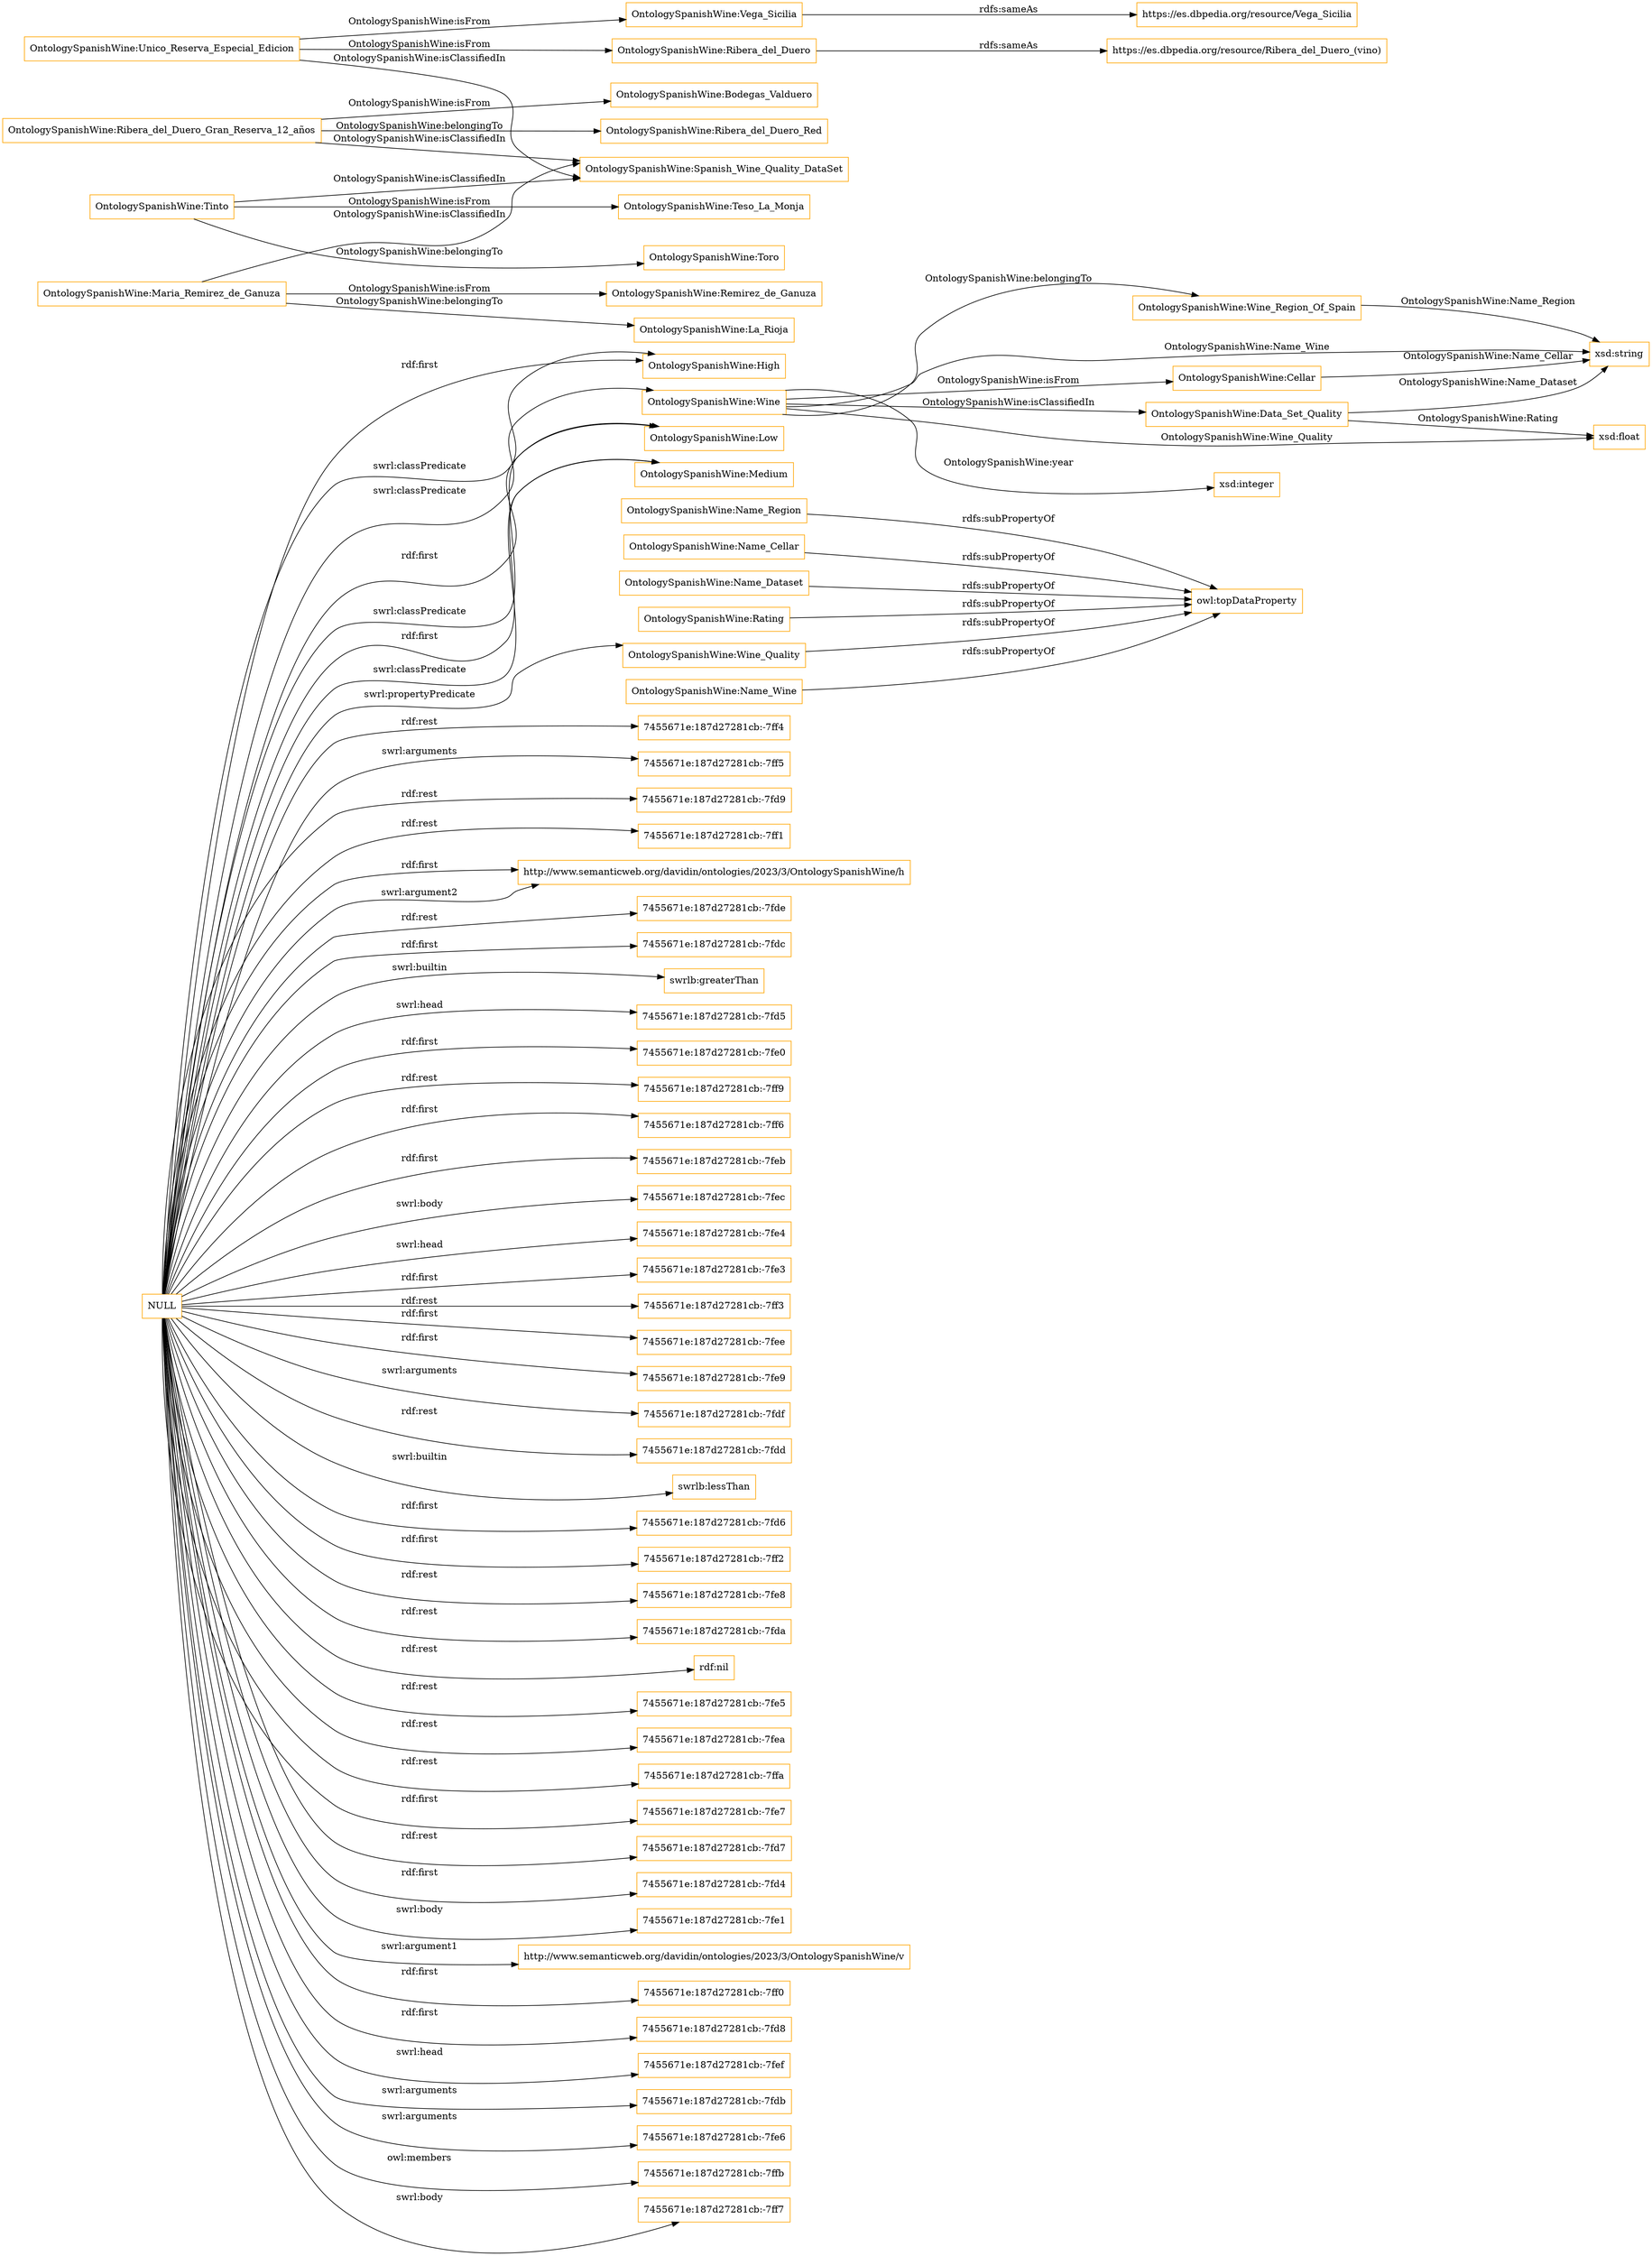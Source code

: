 digraph ar2dtool_diagram { 
rankdir=LR;
size="1501"
node [shape = rectangle, color="orange"]; "OntologySpanishWine:High" "OntologySpanishWine:Wine_Region_Of_Spain" "OntologySpanishWine:Wine" "OntologySpanishWine:Cellar" "OntologySpanishWine:Data_Set_Quality" "OntologySpanishWine:Low" "OntologySpanishWine:Medium" ; /*classes style*/
	"OntologySpanishWine:Name_Region" -> "owl:topDataProperty" [ label = "rdfs:subPropertyOf" ];
	"OntologySpanishWine:Name_Cellar" -> "owl:topDataProperty" [ label = "rdfs:subPropertyOf" ];
	"OntologySpanishWine:Name_Dataset" -> "owl:topDataProperty" [ label = "rdfs:subPropertyOf" ];
	"OntologySpanishWine:Rating" -> "owl:topDataProperty" [ label = "rdfs:subPropertyOf" ];
	"OntologySpanishWine:Wine_Quality" -> "owl:topDataProperty" [ label = "rdfs:subPropertyOf" ];
	"OntologySpanishWine:Unico_Reserva_Especial_Edicion" -> "OntologySpanishWine:Vega_Sicilia" [ label = "OntologySpanishWine:isFrom" ];
	"OntologySpanishWine:Unico_Reserva_Especial_Edicion" -> "OntologySpanishWine:Spanish_Wine_Quality_DataSet" [ label = "OntologySpanishWine:isClassifiedIn" ];
	"OntologySpanishWine:Unico_Reserva_Especial_Edicion" -> "OntologySpanishWine:Ribera_del_Duero" [ label = "OntologySpanishWine:isFrom" ];
	"OntologySpanishWine:Ribera_del_Duero_Gran_Reserva_12_años" -> "OntologySpanishWine:Bodegas_Valduero" [ label = "OntologySpanishWine:isFrom" ];
	"OntologySpanishWine:Ribera_del_Duero_Gran_Reserva_12_años" -> "OntologySpanishWine:Ribera_del_Duero_Red" [ label = "OntologySpanishWine:belongingTo" ];
	"OntologySpanishWine:Ribera_del_Duero_Gran_Reserva_12_años" -> "OntologySpanishWine:Spanish_Wine_Quality_DataSet" [ label = "OntologySpanishWine:isClassifiedIn" ];
	"OntologySpanishWine:Tinto" -> "OntologySpanishWine:Spanish_Wine_Quality_DataSet" [ label = "OntologySpanishWine:isClassifiedIn" ];
	"OntologySpanishWine:Tinto" -> "OntologySpanishWine:Teso_La_Monja" [ label = "OntologySpanishWine:isFrom" ];
	"OntologySpanishWine:Tinto" -> "OntologySpanishWine:Toro" [ label = "OntologySpanishWine:belongingTo" ];
	"OntologySpanishWine:Vega_Sicilia" -> "https://es.dbpedia.org/resource/Vega_Sicilia" [ label = "rdfs:sameAs" ];
	"OntologySpanishWine:Ribera_del_Duero" -> "https://es.dbpedia.org/resource/Ribera_del_Duero_(vino)" [ label = "rdfs:sameAs" ];
	"NULL" -> "7455671e:187d27281cb:-7ff4" [ label = "rdf:rest" ];
	"NULL" -> "7455671e:187d27281cb:-7ff5" [ label = "swrl:arguments" ];
	"NULL" -> "7455671e:187d27281cb:-7fd9" [ label = "rdf:rest" ];
	"NULL" -> "7455671e:187d27281cb:-7ff1" [ label = "rdf:rest" ];
	"NULL" -> "http://www.semanticweb.org/davidin/ontologies/2023/3/OntologySpanishWine/h" [ label = "rdf:first" ];
	"NULL" -> "7455671e:187d27281cb:-7fde" [ label = "rdf:rest" ];
	"NULL" -> "OntologySpanishWine:Low" [ label = "rdf:first" ];
	"NULL" -> "7455671e:187d27281cb:-7fdc" [ label = "rdf:first" ];
	"NULL" -> "swrlb:greaterThan" [ label = "swrl:builtin" ];
	"NULL" -> "7455671e:187d27281cb:-7fd5" [ label = "swrl:head" ];
	"NULL" -> "7455671e:187d27281cb:-7fe0" [ label = "rdf:first" ];
	"NULL" -> "7455671e:187d27281cb:-7ff9" [ label = "rdf:rest" ];
	"NULL" -> "7455671e:187d27281cb:-7ff6" [ label = "rdf:first" ];
	"NULL" -> "7455671e:187d27281cb:-7feb" [ label = "rdf:first" ];
	"NULL" -> "7455671e:187d27281cb:-7fec" [ label = "swrl:body" ];
	"NULL" -> "7455671e:187d27281cb:-7fe4" [ label = "swrl:head" ];
	"NULL" -> "7455671e:187d27281cb:-7fe3" [ label = "rdf:first" ];
	"NULL" -> "7455671e:187d27281cb:-7ff3" [ label = "rdf:rest" ];
	"NULL" -> "7455671e:187d27281cb:-7fee" [ label = "rdf:first" ];
	"NULL" -> "7455671e:187d27281cb:-7fe9" [ label = "rdf:first" ];
	"NULL" -> "7455671e:187d27281cb:-7fdf" [ label = "swrl:arguments" ];
	"NULL" -> "7455671e:187d27281cb:-7fdd" [ label = "rdf:rest" ];
	"NULL" -> "swrlb:lessThan" [ label = "swrl:builtin" ];
	"NULL" -> "7455671e:187d27281cb:-7fd6" [ label = "rdf:first" ];
	"NULL" -> "7455671e:187d27281cb:-7ff2" [ label = "rdf:first" ];
	"NULL" -> "7455671e:187d27281cb:-7fe8" [ label = "rdf:rest" ];
	"NULL" -> "7455671e:187d27281cb:-7fda" [ label = "rdf:rest" ];
	"NULL" -> "rdf:nil" [ label = "rdf:rest" ];
	"NULL" -> "7455671e:187d27281cb:-7fe5" [ label = "rdf:rest" ];
	"NULL" -> "OntologySpanishWine:Medium" [ label = "rdf:first" ];
	"NULL" -> "7455671e:187d27281cb:-7fea" [ label = "rdf:rest" ];
	"NULL" -> "OntologySpanishWine:High" [ label = "rdf:first" ];
	"NULL" -> "OntologySpanishWine:Medium" [ label = "swrl:classPredicate" ];
	"NULL" -> "7455671e:187d27281cb:-7ffa" [ label = "rdf:rest" ];
	"NULL" -> "7455671e:187d27281cb:-7fe7" [ label = "rdf:first" ];
	"NULL" -> "7455671e:187d27281cb:-7fd7" [ label = "rdf:rest" ];
	"NULL" -> "7455671e:187d27281cb:-7fd4" [ label = "rdf:first" ];
	"NULL" -> "7455671e:187d27281cb:-7fe1" [ label = "swrl:body" ];
	"NULL" -> "http://www.semanticweb.org/davidin/ontologies/2023/3/OntologySpanishWine/v" [ label = "swrl:argument1" ];
	"NULL" -> "7455671e:187d27281cb:-7ff0" [ label = "rdf:first" ];
	"NULL" -> "7455671e:187d27281cb:-7fd8" [ label = "rdf:first" ];
	"NULL" -> "7455671e:187d27281cb:-7fef" [ label = "swrl:head" ];
	"NULL" -> "http://www.semanticweb.org/davidin/ontologies/2023/3/OntologySpanishWine/h" [ label = "swrl:argument2" ];
	"NULL" -> "7455671e:187d27281cb:-7fdb" [ label = "swrl:arguments" ];
	"NULL" -> "7455671e:187d27281cb:-7fe6" [ label = "swrl:arguments" ];
	"NULL" -> "7455671e:187d27281cb:-7ffb" [ label = "owl:members" ];
	"NULL" -> "OntologySpanishWine:High" [ label = "swrl:classPredicate" ];
	"NULL" -> "OntologySpanishWine:Wine" [ label = "swrl:classPredicate" ];
	"NULL" -> "OntologySpanishWine:Low" [ label = "swrl:classPredicate" ];
	"NULL" -> "OntologySpanishWine:Wine_Quality" [ label = "swrl:propertyPredicate" ];
	"NULL" -> "7455671e:187d27281cb:-7ff7" [ label = "swrl:body" ];
	"OntologySpanishWine:Maria_Remirez_de_Ganuza" -> "OntologySpanishWine:La_Rioja" [ label = "OntologySpanishWine:belongingTo" ];
	"OntologySpanishWine:Maria_Remirez_de_Ganuza" -> "OntologySpanishWine:Remirez_de_Ganuza" [ label = "OntologySpanishWine:isFrom" ];
	"OntologySpanishWine:Maria_Remirez_de_Ganuza" -> "OntologySpanishWine:Spanish_Wine_Quality_DataSet" [ label = "OntologySpanishWine:isClassifiedIn" ];
	"OntologySpanishWine:Name_Wine" -> "owl:topDataProperty" [ label = "rdfs:subPropertyOf" ];
	"OntologySpanishWine:Wine" -> "OntologySpanishWine:Wine_Region_Of_Spain" [ label = "OntologySpanishWine:belongingTo" ];
	"OntologySpanishWine:Wine" -> "OntologySpanishWine:Data_Set_Quality" [ label = "OntologySpanishWine:isClassifiedIn" ];
	"OntologySpanishWine:Wine_Region_Of_Spain" -> "xsd:string" [ label = "OntologySpanishWine:Name_Region" ];
	"OntologySpanishWine:Wine" -> "OntologySpanishWine:Cellar" [ label = "OntologySpanishWine:isFrom" ];
	"OntologySpanishWine:Data_Set_Quality" -> "xsd:float" [ label = "OntologySpanishWine:Rating" ];
	"OntologySpanishWine:Wine" -> "xsd:string" [ label = "OntologySpanishWine:Name_Wine" ];
	"OntologySpanishWine:Wine" -> "xsd:integer" [ label = "OntologySpanishWine:year" ];
	"OntologySpanishWine:Data_Set_Quality" -> "xsd:string" [ label = "OntologySpanishWine:Name_Dataset" ];
	"OntologySpanishWine:Cellar" -> "xsd:string" [ label = "OntologySpanishWine:Name_Cellar" ];
	"OntologySpanishWine:Wine" -> "xsd:float" [ label = "OntologySpanishWine:Wine_Quality" ];

}
